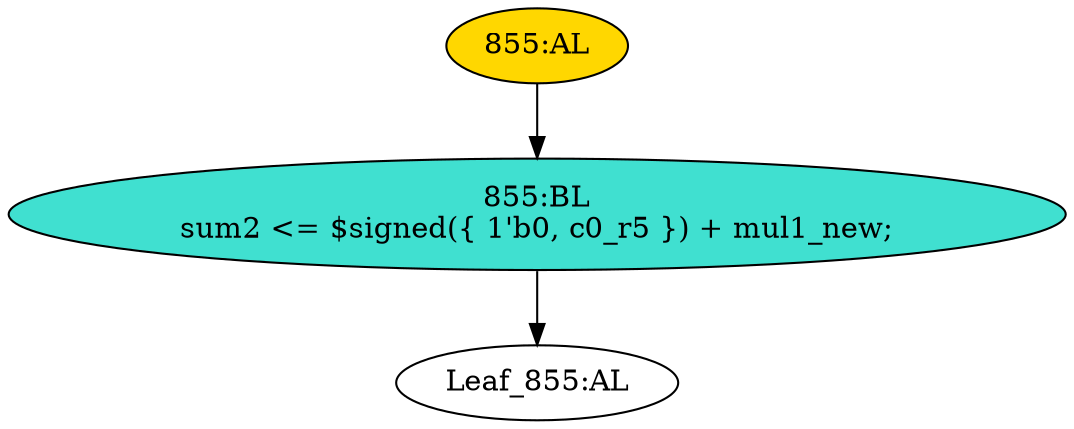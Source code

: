 strict digraph "" {
	node [label="\N"];
	"855:BL"	 [ast="<pyverilog.vparser.ast.Block object at 0x7f407858afd0>",
		fillcolor=turquoise,
		label="855:BL
sum2 <= $signed({ 1'b0, c0_r5 }) + mul1_new;",
		statements="[<pyverilog.vparser.ast.NonblockingSubstitution object at 0x7f407858ad50>]",
		style=filled,
		typ=Block];
	"Leaf_855:AL"	 [def_var="['sum2']",
		label="Leaf_855:AL"];
	"855:BL" -> "Leaf_855:AL"	 [cond="[]",
		lineno=None];
	"855:AL"	 [ast="<pyverilog.vparser.ast.Always object at 0x7f4078504050>",
		clk_sens=True,
		fillcolor=gold,
		label="855:AL",
		sens="['clk']",
		statements="[]",
		style=filled,
		typ=Always,
		use_var="['mul1_new', 'c0_r5']"];
	"855:AL" -> "855:BL"	 [cond="[]",
		lineno=None];
}
